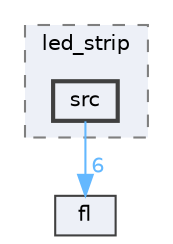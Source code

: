 digraph "third_party/espressif/led_strip/src"
{
 // INTERACTIVE_SVG=YES
 // LATEX_PDF_SIZE
  bgcolor="transparent";
  edge [fontname=Helvetica,fontsize=10,labelfontname=Helvetica,labelfontsize=10];
  node [fontname=Helvetica,fontsize=10,shape=box,height=0.2,width=0.4];
  compound=true
  subgraph clusterdir_1b2bd9daf010c2497001a4ecf4482125 {
    graph [ bgcolor="#edf0f7", pencolor="grey50", label="led_strip", fontname=Helvetica,fontsize=10 style="filled,dashed", URL="dir_1b2bd9daf010c2497001a4ecf4482125.html",tooltip=""]
  dir_0d5f71e73f676efb5e997d1df1889c9d [label="src", fillcolor="#edf0f7", color="grey25", style="filled,bold", URL="dir_0d5f71e73f676efb5e997d1df1889c9d.html",tooltip=""];
  }
  dir_4d1829fa9bd13d7db71e765b2707b248 [label="fl", fillcolor="#edf0f7", color="grey25", style="filled", URL="dir_4d1829fa9bd13d7db71e765b2707b248.html",tooltip=""];
  dir_0d5f71e73f676efb5e997d1df1889c9d->dir_4d1829fa9bd13d7db71e765b2707b248 [headlabel="6", labeldistance=1.5 headhref="dir_000096_000042.html" href="dir_000096_000042.html" color="steelblue1" fontcolor="steelblue1"];
}

